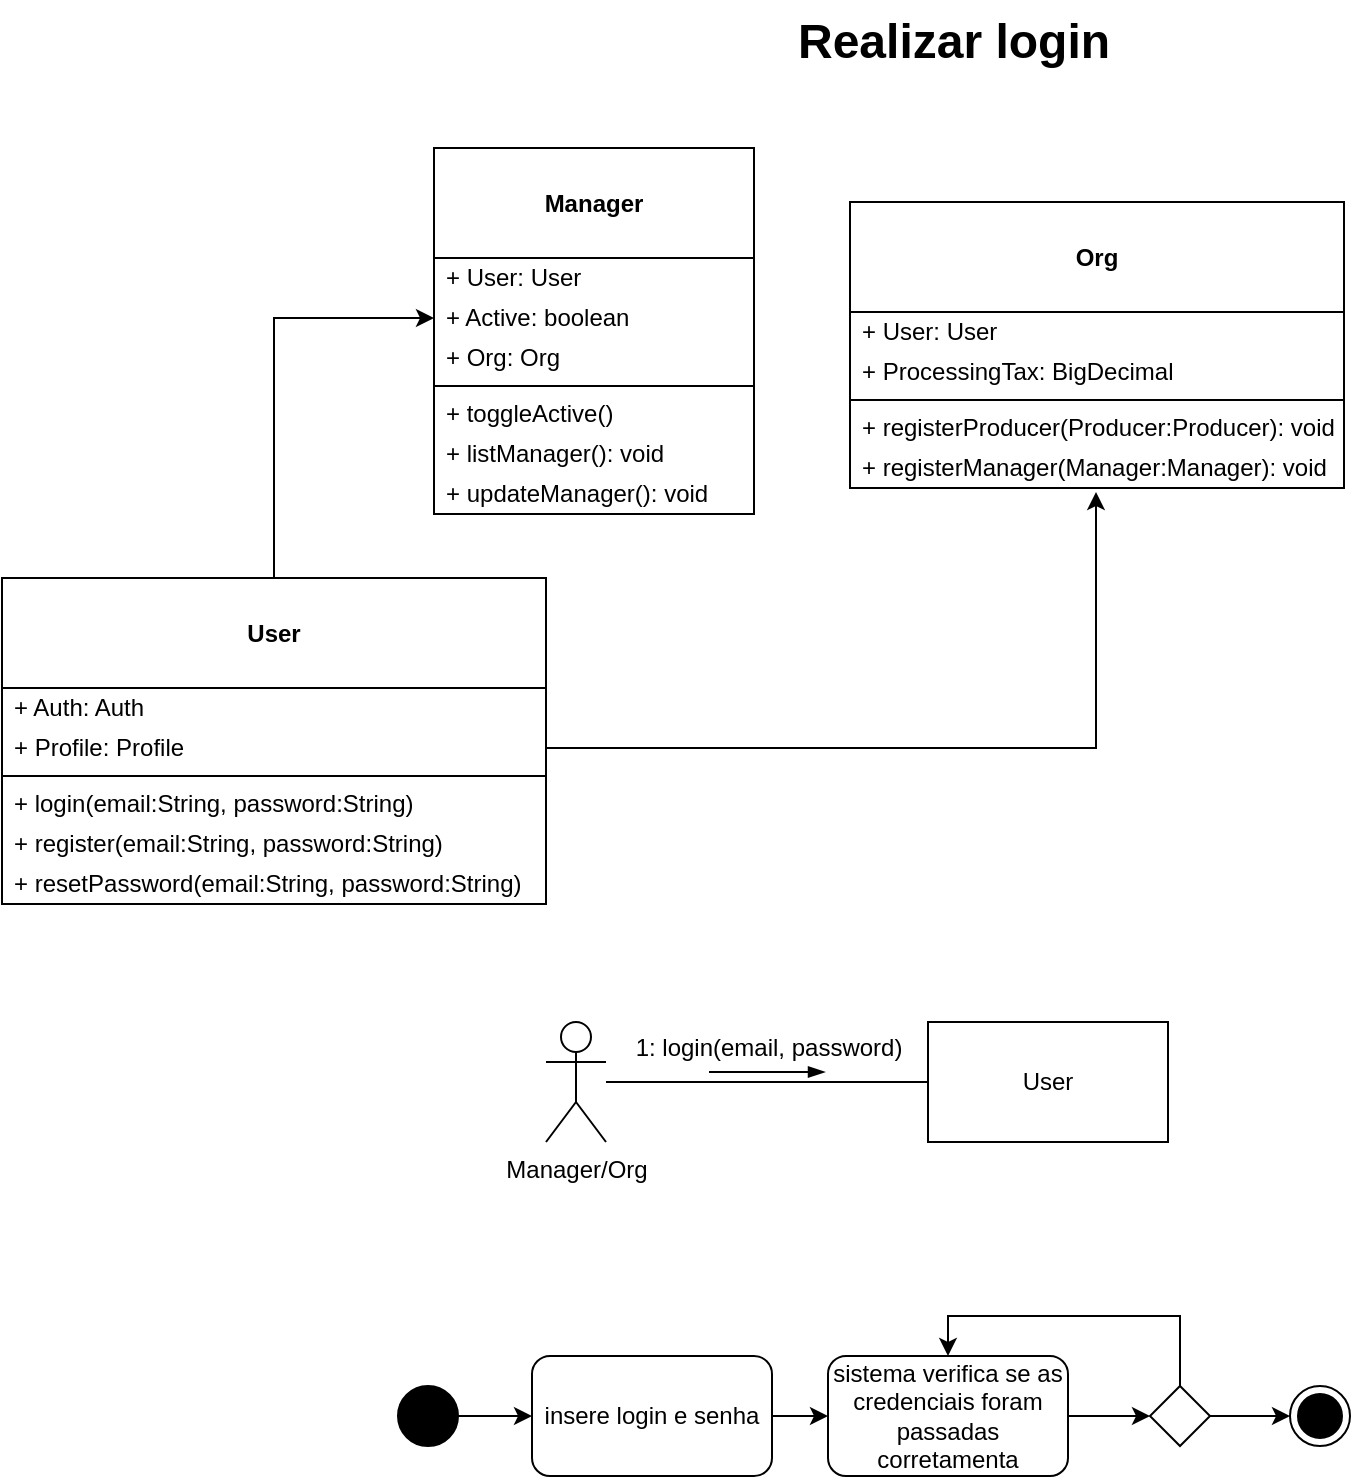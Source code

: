 <mxfile version="24.2.3" type="github">
  <diagram name="Page-1" id="e7e014a7-5840-1c2e-5031-d8a46d1fe8dd">
    <mxGraphModel dx="1226" dy="761" grid="0" gridSize="10" guides="1" tooltips="1" connect="1" arrows="1" fold="1" page="1" pageScale="1" pageWidth="1169" pageHeight="826" background="none" math="0" shadow="0">
      <root>
        <mxCell id="0" />
        <mxCell id="1" parent="0" />
        <mxCell id="_Qwe62J3tgY_4_dlwT_e-44" style="edgeStyle=orthogonalEdgeStyle;rounded=0;orthogonalLoop=1;jettySize=auto;html=1;entryX=0;entryY=0.5;entryDx=0;entryDy=0;endArrow=none;endFill=0;" parent="1" source="_Qwe62J3tgY_4_dlwT_e-41" target="_Qwe62J3tgY_4_dlwT_e-42" edge="1">
          <mxGeometry relative="1" as="geometry" />
        </mxCell>
        <mxCell id="_Qwe62J3tgY_4_dlwT_e-41" value="Manager/Org" style="shape=umlActor;verticalLabelPosition=bottom;verticalAlign=top;html=1;outlineConnect=0;" parent="1" vertex="1">
          <mxGeometry x="325" y="525" width="30" height="60" as="geometry" />
        </mxCell>
        <mxCell id="_Qwe62J3tgY_4_dlwT_e-42" value="User" style="rounded=0;whiteSpace=wrap;html=1;" parent="1" vertex="1">
          <mxGeometry x="516" y="525" width="120" height="60" as="geometry" />
        </mxCell>
        <mxCell id="_Qwe62J3tgY_4_dlwT_e-46" value="1: login(email, password)" style="text;html=1;align=center;verticalAlign=middle;resizable=0;points=[];autosize=1;strokeColor=none;fillColor=none;" parent="1" vertex="1">
          <mxGeometry x="360" y="525" width="151" height="26" as="geometry" />
        </mxCell>
        <mxCell id="_Qwe62J3tgY_4_dlwT_e-50" style="edgeStyle=orthogonalEdgeStyle;rounded=0;orthogonalLoop=1;jettySize=auto;html=1;entryX=0;entryY=0.5;entryDx=0;entryDy=0;endArrow=blockThin;endFill=1;strokeWidth=1;" parent="1" edge="1">
          <mxGeometry relative="1" as="geometry">
            <mxPoint x="406.5" y="550" as="sourcePoint" />
            <mxPoint x="464.5" y="550" as="targetPoint" />
          </mxGeometry>
        </mxCell>
        <mxCell id="_Qwe62J3tgY_4_dlwT_e-52" value="&lt;h1 style=&quot;margin-top: 0px;&quot;&gt;&lt;font style=&quot;vertical-align: inherit;&quot;&gt;&lt;font style=&quot;vertical-align: inherit;&quot;&gt;Realizar login&lt;/font&gt;&lt;/font&gt;&lt;/h1&gt;" style="text;html=1;whiteSpace=wrap;overflow=hidden;rounded=0;" parent="1" vertex="1">
          <mxGeometry x="449" y="14" width="202" height="34" as="geometry" />
        </mxCell>
        <mxCell id="_Qwe62J3tgY_4_dlwT_e-63" style="edgeStyle=orthogonalEdgeStyle;rounded=0;orthogonalLoop=1;jettySize=auto;html=1;entryX=0;entryY=0.5;entryDx=0;entryDy=0;" parent="1" source="_Qwe62J3tgY_4_dlwT_e-54" target="_Qwe62J3tgY_4_dlwT_e-56" edge="1">
          <mxGeometry relative="1" as="geometry" />
        </mxCell>
        <mxCell id="_Qwe62J3tgY_4_dlwT_e-54" value="" style="ellipse;fillColor=strokeColor;html=1;" parent="1" vertex="1">
          <mxGeometry x="251" y="707" width="30" height="30" as="geometry" />
        </mxCell>
        <mxCell id="_Qwe62J3tgY_4_dlwT_e-55" value="" style="ellipse;html=1;shape=endState;fillColor=strokeColor;" parent="1" vertex="1">
          <mxGeometry x="697" y="707" width="30" height="30" as="geometry" />
        </mxCell>
        <mxCell id="_Qwe62J3tgY_4_dlwT_e-64" style="edgeStyle=orthogonalEdgeStyle;rounded=0;orthogonalLoop=1;jettySize=auto;html=1;" parent="1" source="_Qwe62J3tgY_4_dlwT_e-56" target="_Qwe62J3tgY_4_dlwT_e-57" edge="1">
          <mxGeometry relative="1" as="geometry" />
        </mxCell>
        <mxCell id="_Qwe62J3tgY_4_dlwT_e-56" value="insere login e senha" style="rounded=1;whiteSpace=wrap;html=1;" parent="1" vertex="1">
          <mxGeometry x="318" y="692" width="120" height="60" as="geometry" />
        </mxCell>
        <mxCell id="3SMw9yjr38-sE6QuIbaz-4" style="edgeStyle=orthogonalEdgeStyle;rounded=0;orthogonalLoop=1;jettySize=auto;html=1;exitX=1;exitY=0.5;exitDx=0;exitDy=0;entryX=0;entryY=0.5;entryDx=0;entryDy=0;" parent="1" source="_Qwe62J3tgY_4_dlwT_e-57" target="_Qwe62J3tgY_4_dlwT_e-62" edge="1">
          <mxGeometry relative="1" as="geometry" />
        </mxCell>
        <mxCell id="_Qwe62J3tgY_4_dlwT_e-57" value="&lt;font style=&quot;vertical-align: inherit;&quot;&gt;&lt;font style=&quot;vertical-align: inherit;&quot;&gt;&lt;font style=&quot;vertical-align: inherit;&quot;&gt;&lt;font style=&quot;vertical-align: inherit;&quot;&gt;sistema verifica se as credenciais foram passadas corretamenta&lt;/font&gt;&lt;/font&gt;&lt;/font&gt;&lt;/font&gt;" style="rounded=1;whiteSpace=wrap;html=1;" parent="1" vertex="1">
          <mxGeometry x="466" y="692" width="120" height="60" as="geometry" />
        </mxCell>
        <mxCell id="_Qwe62J3tgY_4_dlwT_e-69" style="edgeStyle=orthogonalEdgeStyle;rounded=0;orthogonalLoop=1;jettySize=auto;html=1;exitX=1;exitY=0.5;exitDx=0;exitDy=0;entryX=0;entryY=0.5;entryDx=0;entryDy=0;" parent="1" source="_Qwe62J3tgY_4_dlwT_e-62" target="_Qwe62J3tgY_4_dlwT_e-55" edge="1">
          <mxGeometry relative="1" as="geometry" />
        </mxCell>
        <mxCell id="3SMw9yjr38-sE6QuIbaz-5" style="edgeStyle=orthogonalEdgeStyle;rounded=0;orthogonalLoop=1;jettySize=auto;html=1;entryX=0.5;entryY=0;entryDx=0;entryDy=0;" parent="1" source="_Qwe62J3tgY_4_dlwT_e-62" target="_Qwe62J3tgY_4_dlwT_e-57" edge="1">
          <mxGeometry relative="1" as="geometry">
            <Array as="points">
              <mxPoint x="642" y="672" />
              <mxPoint x="526" y="672" />
            </Array>
          </mxGeometry>
        </mxCell>
        <mxCell id="_Qwe62J3tgY_4_dlwT_e-62" value="" style="rhombus;" parent="1" vertex="1">
          <mxGeometry x="627" y="707" width="30" height="30" as="geometry" />
        </mxCell>
        <mxCell id="_Qwe62J3tgY_4_dlwT_e-110" style="edgeStyle=orthogonalEdgeStyle;rounded=0;orthogonalLoop=1;jettySize=auto;html=1;entryX=0;entryY=0.5;entryDx=0;entryDy=0;" parent="1" source="_Qwe62J3tgY_4_dlwT_e-71" target="_Qwe62J3tgY_4_dlwT_e-84" edge="1">
          <mxGeometry relative="1" as="geometry" />
        </mxCell>
        <mxCell id="_Qwe62J3tgY_4_dlwT_e-71" value="&lt;br&gt;&lt;b&gt;User&lt;/b&gt;" style="swimlane;fontStyle=0;align=center;verticalAlign=top;childLayout=stackLayout;horizontal=1;startSize=55;horizontalStack=0;resizeParent=1;resizeParentMax=0;resizeLast=0;collapsible=0;marginBottom=0;html=1;whiteSpace=wrap;" parent="1" vertex="1">
          <mxGeometry x="53" y="303" width="272" height="163" as="geometry" />
        </mxCell>
        <mxCell id="_Qwe62J3tgY_4_dlwT_e-73" value="+ Auth: Auth" style="text;html=1;strokeColor=none;fillColor=none;align=left;verticalAlign=middle;spacingLeft=4;spacingRight=4;overflow=hidden;rotatable=0;points=[[0,0.5],[1,0.5]];portConstraint=eastwest;whiteSpace=wrap;" parent="_Qwe62J3tgY_4_dlwT_e-71" vertex="1">
          <mxGeometry y="55" width="272" height="20" as="geometry" />
        </mxCell>
        <mxCell id="_Qwe62J3tgY_4_dlwT_e-79" value="+ Profile: Profile" style="text;html=1;strokeColor=none;fillColor=none;align=left;verticalAlign=middle;spacingLeft=4;spacingRight=4;overflow=hidden;rotatable=0;points=[[0,0.5],[1,0.5]];portConstraint=eastwest;whiteSpace=wrap;" parent="_Qwe62J3tgY_4_dlwT_e-71" vertex="1">
          <mxGeometry y="75" width="272" height="20" as="geometry" />
        </mxCell>
        <mxCell id="_Qwe62J3tgY_4_dlwT_e-76" value="" style="line;strokeWidth=1;fillColor=none;align=left;verticalAlign=middle;spacingTop=-1;spacingLeft=3;spacingRight=3;rotatable=0;labelPosition=right;points=[];portConstraint=eastwest;" parent="_Qwe62J3tgY_4_dlwT_e-71" vertex="1">
          <mxGeometry y="95" width="272" height="8" as="geometry" />
        </mxCell>
        <mxCell id="_Qwe62J3tgY_4_dlwT_e-78" value="+ login(email:String, password:String)" style="text;html=1;strokeColor=none;fillColor=none;align=left;verticalAlign=middle;spacingLeft=4;spacingRight=4;overflow=hidden;rotatable=0;points=[[0,0.5],[1,0.5]];portConstraint=eastwest;whiteSpace=wrap;" parent="_Qwe62J3tgY_4_dlwT_e-71" vertex="1">
          <mxGeometry y="103" width="272" height="20" as="geometry" />
        </mxCell>
        <mxCell id="_Qwe62J3tgY_4_dlwT_e-80" value="+ register(email:String, password:String)" style="text;html=1;strokeColor=none;fillColor=none;align=left;verticalAlign=middle;spacingLeft=4;spacingRight=4;overflow=hidden;rotatable=0;points=[[0,0.5],[1,0.5]];portConstraint=eastwest;whiteSpace=wrap;" parent="_Qwe62J3tgY_4_dlwT_e-71" vertex="1">
          <mxGeometry y="123" width="272" height="20" as="geometry" />
        </mxCell>
        <mxCell id="_Qwe62J3tgY_4_dlwT_e-81" value="+ resetPassword(email:String, password:String)" style="text;html=1;strokeColor=none;fillColor=none;align=left;verticalAlign=middle;spacingLeft=4;spacingRight=4;overflow=hidden;rotatable=0;points=[[0,0.5],[1,0.5]];portConstraint=eastwest;whiteSpace=wrap;" parent="_Qwe62J3tgY_4_dlwT_e-71" vertex="1">
          <mxGeometry y="143" width="272" height="20" as="geometry" />
        </mxCell>
        <mxCell id="_Qwe62J3tgY_4_dlwT_e-82" value="&lt;br&gt;&lt;b&gt;Manager&lt;/b&gt;" style="swimlane;fontStyle=0;align=center;verticalAlign=top;childLayout=stackLayout;horizontal=1;startSize=55;horizontalStack=0;resizeParent=1;resizeParentMax=0;resizeLast=0;collapsible=0;marginBottom=0;html=1;whiteSpace=wrap;" parent="1" vertex="1">
          <mxGeometry x="269" y="88" width="160" height="183" as="geometry" />
        </mxCell>
        <mxCell id="_Qwe62J3tgY_4_dlwT_e-83" value="+ User: User" style="text;html=1;strokeColor=none;fillColor=none;align=left;verticalAlign=middle;spacingLeft=4;spacingRight=4;overflow=hidden;rotatable=0;points=[[0,0.5],[1,0.5]];portConstraint=eastwest;whiteSpace=wrap;" parent="_Qwe62J3tgY_4_dlwT_e-82" vertex="1">
          <mxGeometry y="55" width="160" height="20" as="geometry" />
        </mxCell>
        <mxCell id="_Qwe62J3tgY_4_dlwT_e-84" value="+ Active: boolean" style="text;html=1;strokeColor=none;fillColor=none;align=left;verticalAlign=middle;spacingLeft=4;spacingRight=4;overflow=hidden;rotatable=0;points=[[0,0.5],[1,0.5]];portConstraint=eastwest;whiteSpace=wrap;" parent="_Qwe62J3tgY_4_dlwT_e-82" vertex="1">
          <mxGeometry y="75" width="160" height="20" as="geometry" />
        </mxCell>
        <mxCell id="_Qwe62J3tgY_4_dlwT_e-89" value="+ Org: Org" style="text;html=1;strokeColor=none;fillColor=none;align=left;verticalAlign=middle;spacingLeft=4;spacingRight=4;overflow=hidden;rotatable=0;points=[[0,0.5],[1,0.5]];portConstraint=eastwest;whiteSpace=wrap;" parent="_Qwe62J3tgY_4_dlwT_e-82" vertex="1">
          <mxGeometry y="95" width="160" height="20" as="geometry" />
        </mxCell>
        <mxCell id="_Qwe62J3tgY_4_dlwT_e-85" value="" style="line;strokeWidth=1;fillColor=none;align=left;verticalAlign=middle;spacingTop=-1;spacingLeft=3;spacingRight=3;rotatable=0;labelPosition=right;points=[];portConstraint=eastwest;" parent="_Qwe62J3tgY_4_dlwT_e-82" vertex="1">
          <mxGeometry y="115" width="160" height="8" as="geometry" />
        </mxCell>
        <mxCell id="_Qwe62J3tgY_4_dlwT_e-86" value="+ toggleActive()" style="text;html=1;strokeColor=none;fillColor=none;align=left;verticalAlign=middle;spacingLeft=4;spacingRight=4;overflow=hidden;rotatable=0;points=[[0,0.5],[1,0.5]];portConstraint=eastwest;whiteSpace=wrap;" parent="_Qwe62J3tgY_4_dlwT_e-82" vertex="1">
          <mxGeometry y="123" width="160" height="20" as="geometry" />
        </mxCell>
        <mxCell id="aRrdokLNTCrjEWbx0M8m-2" value="+ listManager(): void" style="text;html=1;strokeColor=none;fillColor=none;align=left;verticalAlign=middle;spacingLeft=4;spacingRight=4;overflow=hidden;rotatable=0;points=[[0,0.5],[1,0.5]];portConstraint=eastwest;whiteSpace=wrap;" vertex="1" parent="_Qwe62J3tgY_4_dlwT_e-82">
          <mxGeometry y="143" width="160" height="20" as="geometry" />
        </mxCell>
        <mxCell id="aRrdokLNTCrjEWbx0M8m-1" value="+ updateManager(): void" style="text;html=1;strokeColor=none;fillColor=none;align=left;verticalAlign=middle;spacingLeft=4;spacingRight=4;overflow=hidden;rotatable=0;points=[[0,0.5],[1,0.5]];portConstraint=eastwest;whiteSpace=wrap;" vertex="1" parent="_Qwe62J3tgY_4_dlwT_e-82">
          <mxGeometry y="163" width="160" height="20" as="geometry" />
        </mxCell>
        <mxCell id="_Qwe62J3tgY_4_dlwT_e-90" value="&lt;br&gt;&lt;b&gt;Org&lt;/b&gt;" style="swimlane;fontStyle=0;align=center;verticalAlign=top;childLayout=stackLayout;horizontal=1;startSize=55;horizontalStack=0;resizeParent=1;resizeParentMax=0;resizeLast=0;collapsible=0;marginBottom=0;html=1;whiteSpace=wrap;" parent="1" vertex="1">
          <mxGeometry x="477" y="115" width="247" height="143" as="geometry" />
        </mxCell>
        <mxCell id="_Qwe62J3tgY_4_dlwT_e-97" value="+ User: User" style="text;html=1;strokeColor=none;fillColor=none;align=left;verticalAlign=middle;spacingLeft=4;spacingRight=4;overflow=hidden;rotatable=0;points=[[0,0.5],[1,0.5]];portConstraint=eastwest;whiteSpace=wrap;" parent="_Qwe62J3tgY_4_dlwT_e-90" vertex="1">
          <mxGeometry y="55" width="247" height="20" as="geometry" />
        </mxCell>
        <mxCell id="_Qwe62J3tgY_4_dlwT_e-92" value="+ ProcessingTax: BigDecimal" style="text;html=1;strokeColor=none;fillColor=none;align=left;verticalAlign=middle;spacingLeft=4;spacingRight=4;overflow=hidden;rotatable=0;points=[[0,0.5],[1,0.5]];portConstraint=eastwest;whiteSpace=wrap;" parent="_Qwe62J3tgY_4_dlwT_e-90" vertex="1">
          <mxGeometry y="75" width="247" height="20" as="geometry" />
        </mxCell>
        <mxCell id="_Qwe62J3tgY_4_dlwT_e-93" value="" style="line;strokeWidth=1;fillColor=none;align=left;verticalAlign=middle;spacingTop=-1;spacingLeft=3;spacingRight=3;rotatable=0;labelPosition=right;points=[];portConstraint=eastwest;" parent="_Qwe62J3tgY_4_dlwT_e-90" vertex="1">
          <mxGeometry y="95" width="247" height="8" as="geometry" />
        </mxCell>
        <mxCell id="_Qwe62J3tgY_4_dlwT_e-94" value="+ registerProducer(Producer:Producer): void" style="text;html=1;strokeColor=none;fillColor=none;align=left;verticalAlign=middle;spacingLeft=4;spacingRight=4;overflow=hidden;rotatable=0;points=[[0,0.5],[1,0.5]];portConstraint=eastwest;whiteSpace=wrap;" parent="_Qwe62J3tgY_4_dlwT_e-90" vertex="1">
          <mxGeometry y="103" width="247" height="20" as="geometry" />
        </mxCell>
        <mxCell id="_Qwe62J3tgY_4_dlwT_e-98" value="+ registerManager(Manager:Manager): void" style="text;html=1;strokeColor=none;fillColor=none;align=left;verticalAlign=middle;spacingLeft=4;spacingRight=4;overflow=hidden;rotatable=0;points=[[0,0.5],[1,0.5]];portConstraint=eastwest;whiteSpace=wrap;" parent="_Qwe62J3tgY_4_dlwT_e-90" vertex="1">
          <mxGeometry y="123" width="247" height="20" as="geometry" />
        </mxCell>
        <mxCell id="_Qwe62J3tgY_4_dlwT_e-111" style="edgeStyle=orthogonalEdgeStyle;rounded=0;orthogonalLoop=1;jettySize=auto;html=1;" parent="1" source="_Qwe62J3tgY_4_dlwT_e-79" edge="1">
          <mxGeometry relative="1" as="geometry">
            <mxPoint x="600" y="260" as="targetPoint" />
            <Array as="points">
              <mxPoint x="600" y="388" />
            </Array>
          </mxGeometry>
        </mxCell>
      </root>
    </mxGraphModel>
  </diagram>
</mxfile>
